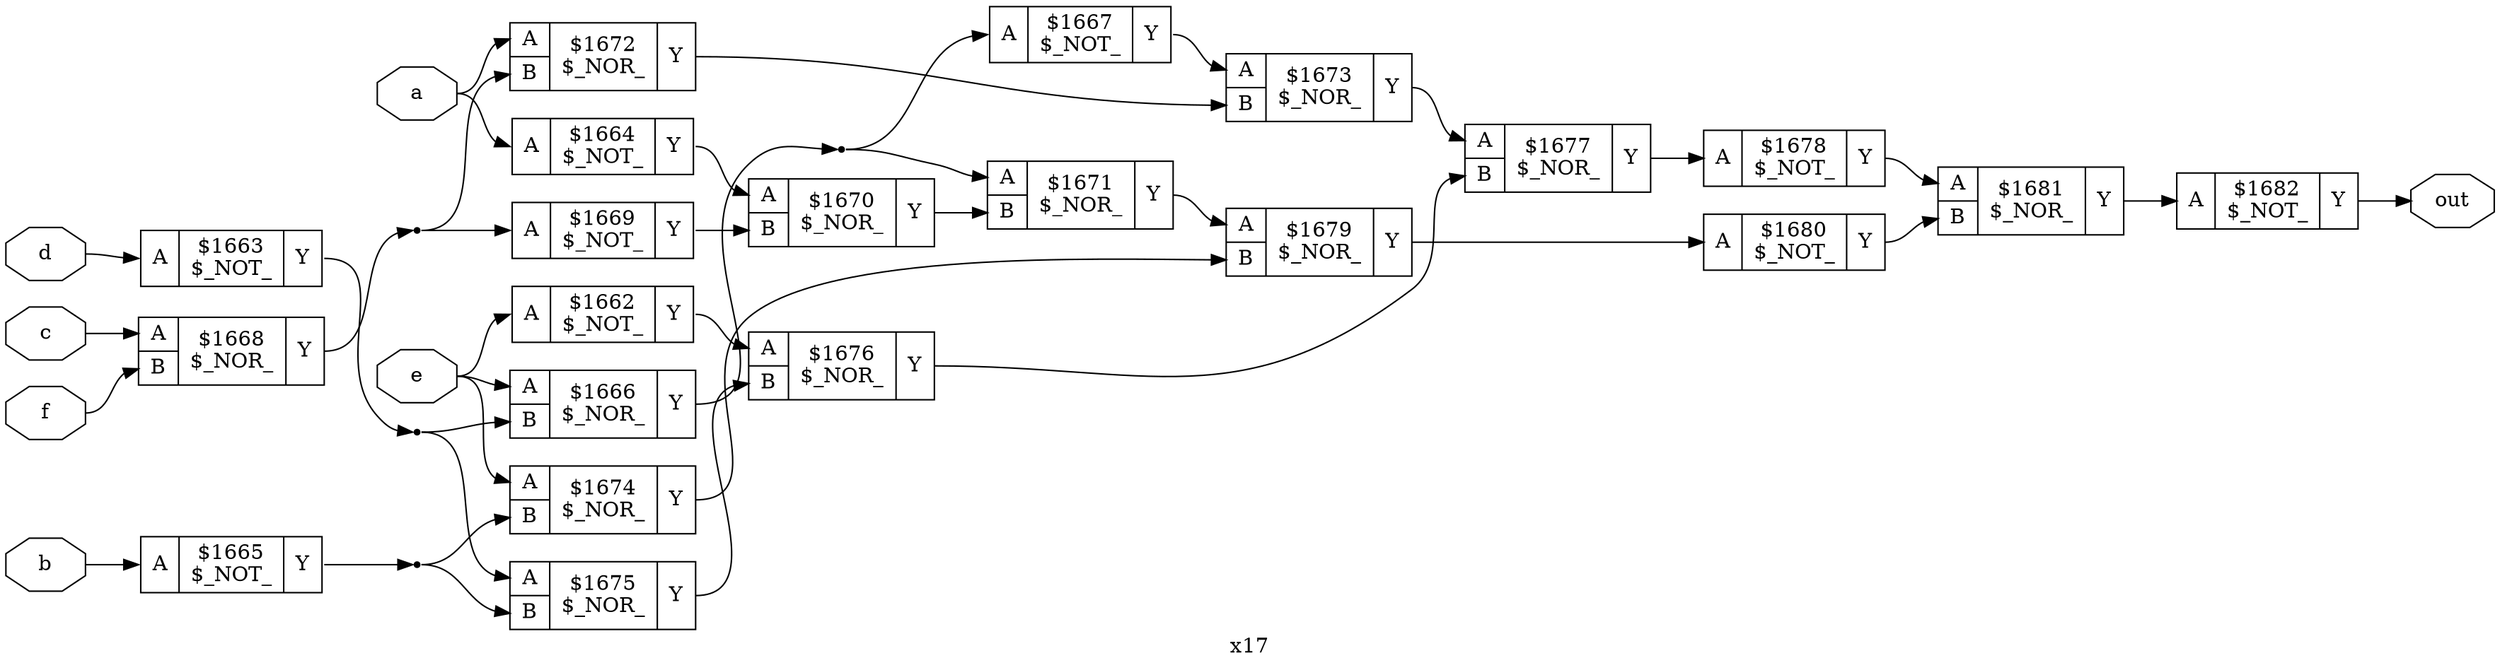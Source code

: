 digraph "x17" {
label="x17";
rankdir="LR";
remincross=true;
n21 [ shape=octagon, label="a", color="black", fontcolor="black" ];
n22 [ shape=octagon, label="b", color="black", fontcolor="black" ];
n23 [ shape=octagon, label="c", color="black", fontcolor="black" ];
n24 [ shape=octagon, label="d", color="black", fontcolor="black" ];
n25 [ shape=octagon, label="e", color="black", fontcolor="black" ];
n26 [ shape=octagon, label="f", color="black", fontcolor="black" ];
n27 [ shape=octagon, label="out", color="black", fontcolor="black" ];
c30 [ shape=record, label="{{<p28> A}|$1662\n$_NOT_|{<p29> Y}}" ];
c31 [ shape=record, label="{{<p28> A}|$1663\n$_NOT_|{<p29> Y}}" ];
c32 [ shape=record, label="{{<p28> A}|$1664\n$_NOT_|{<p29> Y}}" ];
c33 [ shape=record, label="{{<p28> A}|$1665\n$_NOT_|{<p29> Y}}" ];
c35 [ shape=record, label="{{<p28> A|<p34> B}|$1666\n$_NOR_|{<p29> Y}}" ];
c36 [ shape=record, label="{{<p28> A}|$1667\n$_NOT_|{<p29> Y}}" ];
c37 [ shape=record, label="{{<p28> A|<p34> B}|$1668\n$_NOR_|{<p29> Y}}" ];
c38 [ shape=record, label="{{<p28> A}|$1669\n$_NOT_|{<p29> Y}}" ];
c39 [ shape=record, label="{{<p28> A|<p34> B}|$1670\n$_NOR_|{<p29> Y}}" ];
c40 [ shape=record, label="{{<p28> A|<p34> B}|$1671\n$_NOR_|{<p29> Y}}" ];
c41 [ shape=record, label="{{<p28> A|<p34> B}|$1672\n$_NOR_|{<p29> Y}}" ];
c42 [ shape=record, label="{{<p28> A|<p34> B}|$1673\n$_NOR_|{<p29> Y}}" ];
c43 [ shape=record, label="{{<p28> A|<p34> B}|$1674\n$_NOR_|{<p29> Y}}" ];
c44 [ shape=record, label="{{<p28> A|<p34> B}|$1675\n$_NOR_|{<p29> Y}}" ];
c45 [ shape=record, label="{{<p28> A|<p34> B}|$1676\n$_NOR_|{<p29> Y}}" ];
c46 [ shape=record, label="{{<p28> A|<p34> B}|$1677\n$_NOR_|{<p29> Y}}" ];
c47 [ shape=record, label="{{<p28> A}|$1678\n$_NOT_|{<p29> Y}}" ];
c48 [ shape=record, label="{{<p28> A|<p34> B}|$1679\n$_NOR_|{<p29> Y}}" ];
c49 [ shape=record, label="{{<p28> A}|$1680\n$_NOT_|{<p29> Y}}" ];
c50 [ shape=record, label="{{<p28> A|<p34> B}|$1681\n$_NOR_|{<p29> Y}}" ];
c51 [ shape=record, label="{{<p28> A}|$1682\n$_NOT_|{<p29> Y}}" ];
c32:p29:e -> c39:p28:w [color="black", label=""];
c42:p29:e -> c46:p28:w [color="black", label=""];
c43:p29:e -> c48:p34:w [color="black", label=""];
c44:p29:e -> c45:p34:w [color="black", label=""];
c45:p29:e -> c46:p34:w [color="black", label=""];
c46:p29:e -> c47:p28:w [color="black", label=""];
c47:p29:e -> c50:p28:w [color="black", label=""];
c48:p29:e -> c49:p28:w [color="black", label=""];
c49:p29:e -> c50:p34:w [color="black", label=""];
c50:p29:e -> c51:p28:w [color="black", label=""];
c30:p29:e -> c45:p28:w [color="black", label=""];
n2 [ shape=point ];
c33:p29:e -> n2:w [color="black", label=""];
n2:e -> c43:p34:w [color="black", label=""];
n2:e -> c44:p34:w [color="black", label=""];
n20 [ shape=point ];
c31:p29:e -> n20:w [color="black", label=""];
n20:e -> c35:p34:w [color="black", label=""];
n20:e -> c44:p28:w [color="black", label=""];
n21:e -> c32:p28:w [color="black", label=""];
n21:e -> c41:p28:w [color="black", label=""];
n22:e -> c33:p28:w [color="black", label=""];
n23:e -> c37:p28:w [color="black", label=""];
n24:e -> c31:p28:w [color="black", label=""];
n25:e -> c30:p28:w [color="black", label=""];
n25:e -> c35:p28:w [color="black", label=""];
n25:e -> c43:p28:w [color="black", label=""];
n26:e -> c37:p34:w [color="black", label=""];
c51:p29:e -> n27:w [color="black", label=""];
n3 [ shape=point ];
c35:p29:e -> n3:w [color="black", label=""];
n3:e -> c36:p28:w [color="black", label=""];
n3:e -> c40:p28:w [color="black", label=""];
c36:p29:e -> c42:p28:w [color="black", label=""];
n5 [ shape=point ];
c37:p29:e -> n5:w [color="black", label=""];
n5:e -> c38:p28:w [color="black", label=""];
n5:e -> c41:p34:w [color="black", label=""];
c38:p29:e -> c39:p34:w [color="black", label=""];
c39:p29:e -> c40:p34:w [color="black", label=""];
c40:p29:e -> c48:p28:w [color="black", label=""];
c41:p29:e -> c42:p34:w [color="black", label=""];
}
